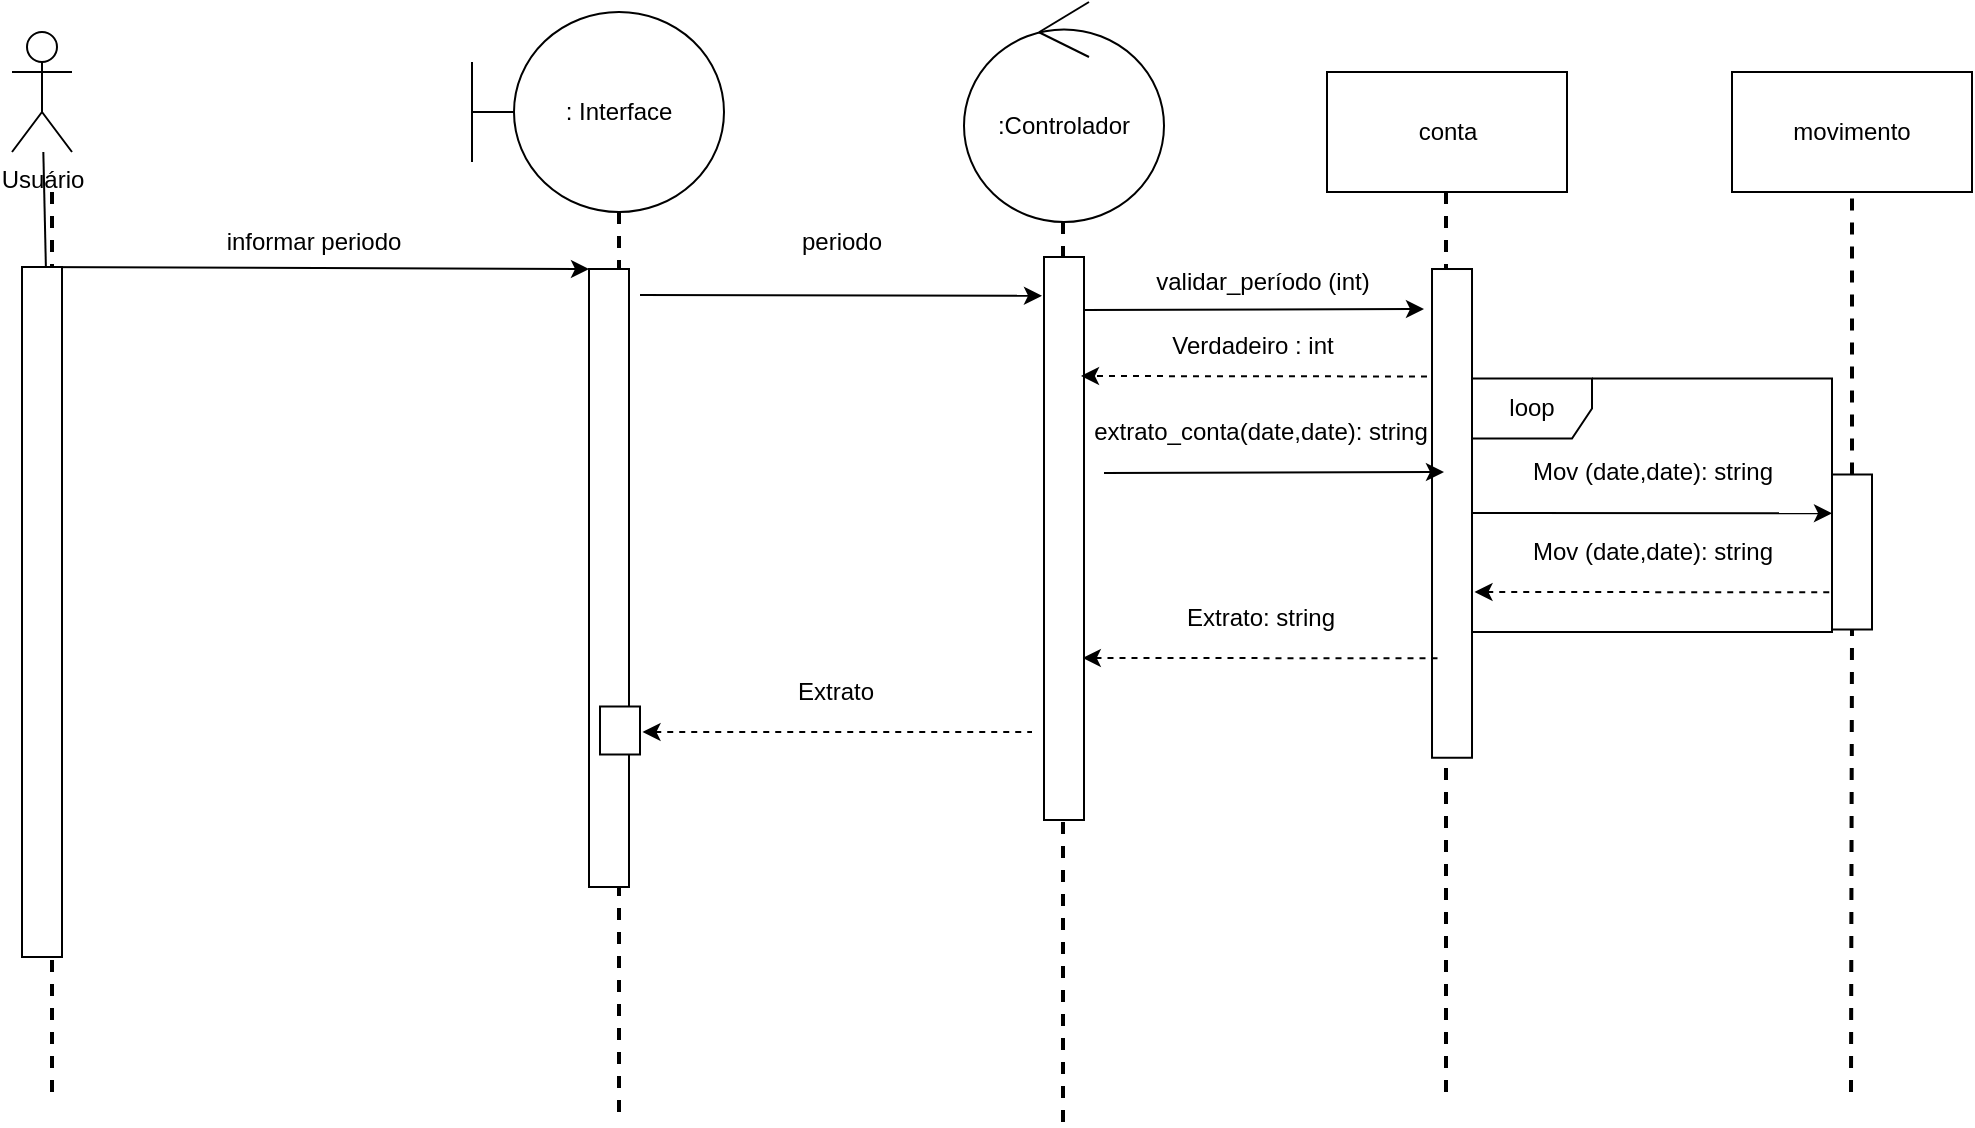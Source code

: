 <mxfile version="13.9.9" type="device"><diagram id="4KTTef5eLgTAQICwYwH0" name="Página-1"><mxGraphModel dx="1086" dy="806" grid="1" gridSize="10" guides="1" tooltips="1" connect="1" arrows="1" fold="1" page="1" pageScale="1" pageWidth="827" pageHeight="1169" math="0" shadow="0"><root><mxCell id="0"/><mxCell id="1" parent="0"/><mxCell id="IOaMLo6yAzdxlZGry62y-6" value="" style="endArrow=none;dashed=1;html=1;strokeWidth=2;" parent="1" edge="1"><mxGeometry width="50" height="50" relative="1" as="geometry"><mxPoint x="777" y="610" as="sourcePoint"/><mxPoint x="777" y="160" as="targetPoint"/></mxGeometry></mxCell><mxCell id="IOaMLo6yAzdxlZGry62y-5" value="" style="endArrow=none;dashed=1;html=1;strokeWidth=2;" parent="1" edge="1"><mxGeometry width="50" height="50" relative="1" as="geometry"><mxPoint x="585.5" y="625" as="sourcePoint"/><mxPoint x="585.5" y="175" as="targetPoint"/></mxGeometry></mxCell><mxCell id="IOaMLo6yAzdxlZGry62y-4" value="" style="endArrow=none;dashed=1;html=1;strokeWidth=2;" parent="1" edge="1"><mxGeometry width="50" height="50" relative="1" as="geometry"><mxPoint x="363.5" y="620" as="sourcePoint"/><mxPoint x="363.5" y="170" as="targetPoint"/></mxGeometry></mxCell><mxCell id="TRFu1e---wv2u3FEC_fo-1" value="Usuário" style="shape=umlActor;verticalLabelPosition=bottom;verticalAlign=top;html=1;" parent="1" vertex="1"><mxGeometry x="60" y="80" width="30" height="60" as="geometry"/></mxCell><mxCell id="TRFu1e---wv2u3FEC_fo-2" value=": Interface" style="shape=umlBoundary;whiteSpace=wrap;html=1;" parent="1" vertex="1"><mxGeometry x="290" y="70" width="126" height="100" as="geometry"/></mxCell><mxCell id="TRFu1e---wv2u3FEC_fo-5" value=":Controlador" style="ellipse;shape=umlControl;whiteSpace=wrap;html=1;" parent="1" vertex="1"><mxGeometry x="536" y="65" width="100" height="110" as="geometry"/></mxCell><mxCell id="TRFu1e---wv2u3FEC_fo-8" value="" style="endArrow=classic;html=1;exitX=0;exitY=1;exitDx=0;exitDy=0;entryX=0;entryY=1;entryDx=0;entryDy=0;" parent="1" source="TRFu1e---wv2u3FEC_fo-7" target="TRFu1e---wv2u3FEC_fo-10" edge="1"><mxGeometry width="50" height="50" relative="1" as="geometry"><mxPoint x="90" y="190" as="sourcePoint"/><mxPoint x="390" y="200" as="targetPoint"/></mxGeometry></mxCell><mxCell id="TRFu1e---wv2u3FEC_fo-9" value="" style="endArrow=none;html=1;" parent="1" target="TRFu1e---wv2u3FEC_fo-1" edge="1"><mxGeometry width="50" height="50" relative="1" as="geometry"><mxPoint x="77" y="200" as="sourcePoint"/><mxPoint x="40" y="170" as="targetPoint"/></mxGeometry></mxCell><mxCell id="TRFu1e---wv2u3FEC_fo-10" value="" style="rounded=0;whiteSpace=wrap;html=1;rotation=90;" parent="1" vertex="1"><mxGeometry x="204" y="343" width="309" height="20" as="geometry"/></mxCell><mxCell id="TRFu1e---wv2u3FEC_fo-11" value="" style="rounded=0;whiteSpace=wrap;html=1;rotation=90;" parent="1" vertex="1"><mxGeometry x="445.25" y="323.25" width="281.5" height="20" as="geometry"/></mxCell><mxCell id="TRFu1e---wv2u3FEC_fo-12" value="informar periodo" style="text;html=1;strokeColor=none;fillColor=none;align=center;verticalAlign=middle;whiteSpace=wrap;rounded=0;" parent="1" vertex="1"><mxGeometry x="116" y="175" width="190" height="20" as="geometry"/></mxCell><mxCell id="TRFu1e---wv2u3FEC_fo-14" value="conta" style="rounded=0;whiteSpace=wrap;html=1;" parent="1" vertex="1"><mxGeometry x="717.5" y="100" width="120" height="60" as="geometry"/></mxCell><mxCell id="TRFu1e---wv2u3FEC_fo-15" value="" style="endArrow=classic;html=1;exitX=0;exitY=1;exitDx=0;exitDy=0;entryX=0.069;entryY=1.05;entryDx=0;entryDy=0;entryPerimeter=0;" parent="1" target="TRFu1e---wv2u3FEC_fo-11" edge="1"><mxGeometry width="50" height="50" relative="1" as="geometry"><mxPoint x="374" y="211.5" as="sourcePoint"/><mxPoint x="570" y="215" as="targetPoint"/></mxGeometry></mxCell><mxCell id="TRFu1e---wv2u3FEC_fo-16" value="periodo" style="text;html=1;strokeColor=none;fillColor=none;align=center;verticalAlign=middle;whiteSpace=wrap;rounded=0;" parent="1" vertex="1"><mxGeometry x="430.25" y="175" width="90" height="20" as="geometry"/></mxCell><mxCell id="TRFu1e---wv2u3FEC_fo-19" value="" style="rounded=0;whiteSpace=wrap;html=1;rotation=90;" parent="1" vertex="1"><mxGeometry x="657.82" y="310.69" width="244.37" height="20" as="geometry"/></mxCell><mxCell id="TRFu1e---wv2u3FEC_fo-20" value="" style="endArrow=classic;html=1;entryX=0;entryY=1;entryDx=0;entryDy=0;" parent="1" edge="1"><mxGeometry width="50" height="50" relative="1" as="geometry"><mxPoint x="596" y="219" as="sourcePoint"/><mxPoint x="766" y="218.5" as="targetPoint"/></mxGeometry></mxCell><mxCell id="TRFu1e---wv2u3FEC_fo-21" value="validar_período (int)" style="text;html=1;strokeColor=none;fillColor=none;align=center;verticalAlign=middle;whiteSpace=wrap;rounded=0;" parent="1" vertex="1"><mxGeometry x="623.5" y="195" width="122.5" height="20" as="geometry"/></mxCell><mxCell id="TRFu1e---wv2u3FEC_fo-22" value="" style="endArrow=classic;html=1;exitX=0.5;exitY=1;exitDx=0;exitDy=0;dashed=1;" parent="1" edge="1"><mxGeometry width="50" height="50" relative="1" as="geometry"><mxPoint x="767.5" y="252.25" as="sourcePoint"/><mxPoint x="594.5" y="252" as="targetPoint"/></mxGeometry></mxCell><mxCell id="TRFu1e---wv2u3FEC_fo-23" value="Verdadeiro : int" style="text;html=1;strokeColor=none;fillColor=none;align=center;verticalAlign=middle;whiteSpace=wrap;rounded=0;" parent="1" vertex="1"><mxGeometry x="618.75" y="227.25" width="122.5" height="20" as="geometry"/></mxCell><mxCell id="TRFu1e---wv2u3FEC_fo-30" value="" style="rounded=0;whiteSpace=wrap;html=1;" parent="1" vertex="1"><mxGeometry x="354" y="417.25" width="20" height="24" as="geometry"/></mxCell><mxCell id="IOaMLo6yAzdxlZGry62y-3" value="" style="endArrow=none;dashed=1;html=1;strokeWidth=2;" parent="1" edge="1"><mxGeometry width="50" height="50" relative="1" as="geometry"><mxPoint x="80" y="610" as="sourcePoint"/><mxPoint x="80" y="160" as="targetPoint"/></mxGeometry></mxCell><mxCell id="TRFu1e---wv2u3FEC_fo-7" value="" style="rounded=0;whiteSpace=wrap;html=1;rotation=90;" parent="1" vertex="1"><mxGeometry x="-97.5" y="360" width="345" height="20" as="geometry"/></mxCell><mxCell id="IOaMLo6yAzdxlZGry62y-7" value="" style="endArrow=none;dashed=1;html=1;strokeWidth=2;entryX=0.5;entryY=1;entryDx=0;entryDy=0;" parent="1" source="IOaMLo6yAzdxlZGry62y-10" target="IOaMLo6yAzdxlZGry62y-8" edge="1"><mxGeometry width="50" height="50" relative="1" as="geometry"><mxPoint x="979.5" y="610" as="sourcePoint"/><mxPoint x="980" y="330" as="targetPoint"/></mxGeometry></mxCell><mxCell id="IOaMLo6yAzdxlZGry62y-8" value="movimento" style="rounded=0;whiteSpace=wrap;html=1;" parent="1" vertex="1"><mxGeometry x="920" y="100" width="120" height="60" as="geometry"/></mxCell><mxCell id="we-N-MylU2sjDM6B3LTe-3" value="" style="endArrow=classic;html=1;entryX=0;entryY=1;entryDx=0;entryDy=0;" parent="1" edge="1"><mxGeometry width="50" height="50" relative="1" as="geometry"><mxPoint x="606" y="300.5" as="sourcePoint"/><mxPoint x="776" y="300" as="targetPoint"/></mxGeometry></mxCell><mxCell id="we-N-MylU2sjDM6B3LTe-4" value="extrato_conta(date,date): string" style="text;html=1;strokeColor=none;fillColor=none;align=center;verticalAlign=middle;whiteSpace=wrap;rounded=0;" parent="1" vertex="1"><mxGeometry x="594.13" y="270" width="181.25" height="20" as="geometry"/></mxCell><mxCell id="IOaMLo6yAzdxlZGry62y-10" value="" style="rounded=0;whiteSpace=wrap;html=1;rotation=90;" parent="1" vertex="1"><mxGeometry x="941.25" y="330" width="77.5" height="20" as="geometry"/></mxCell><mxCell id="we-N-MylU2sjDM6B3LTe-6" value="" style="endArrow=none;dashed=1;html=1;strokeWidth=2;entryX=1;entryY=0.5;entryDx=0;entryDy=0;" parent="1" target="IOaMLo6yAzdxlZGry62y-10" edge="1"><mxGeometry width="50" height="50" relative="1" as="geometry"><mxPoint x="979.5" y="610" as="sourcePoint"/><mxPoint x="980" y="160" as="targetPoint"/></mxGeometry></mxCell><mxCell id="we-N-MylU2sjDM6B3LTe-7" value="" style="endArrow=classic;html=1;entryX=0.25;entryY=1;entryDx=0;entryDy=0;" parent="1" target="IOaMLo6yAzdxlZGry62y-10" edge="1"><mxGeometry width="50" height="50" relative="1" as="geometry"><mxPoint x="790" y="320.5" as="sourcePoint"/><mxPoint x="960" y="320" as="targetPoint"/></mxGeometry></mxCell><mxCell id="we-N-MylU2sjDM6B3LTe-8" value="Mov (date,date): string" style="text;html=1;strokeColor=none;fillColor=none;align=center;verticalAlign=middle;whiteSpace=wrap;rounded=0;" parent="1" vertex="1"><mxGeometry x="790" y="290" width="181.25" height="20" as="geometry"/></mxCell><mxCell id="we-N-MylU2sjDM6B3LTe-9" value="Mov (date,date): string" style="text;html=1;strokeColor=none;fillColor=none;align=center;verticalAlign=middle;whiteSpace=wrap;rounded=0;" parent="1" vertex="1"><mxGeometry x="790" y="330" width="181.25" height="20" as="geometry"/></mxCell><mxCell id="we-N-MylU2sjDM6B3LTe-11" value="" style="endArrow=none;html=1;entryX=0.25;entryY=1;entryDx=0;entryDy=0;startArrow=classic;startFill=1;endFill=0;dashed=1;" parent="1" edge="1"><mxGeometry width="50" height="50" relative="1" as="geometry"><mxPoint x="791.25" y="360" as="sourcePoint"/><mxPoint x="971.25" y="360.125" as="targetPoint"/></mxGeometry></mxCell><mxCell id="we-N-MylU2sjDM6B3LTe-12" value="Extrato: string" style="text;html=1;strokeColor=none;fillColor=none;align=center;verticalAlign=middle;whiteSpace=wrap;rounded=0;" parent="1" vertex="1"><mxGeometry x="594.13" y="363" width="181.25" height="20" as="geometry"/></mxCell><mxCell id="we-N-MylU2sjDM6B3LTe-13" value="" style="endArrow=none;html=1;entryX=0.25;entryY=1;entryDx=0;entryDy=0;startArrow=classic;startFill=1;endFill=0;dashed=1;" parent="1" edge="1"><mxGeometry width="50" height="50" relative="1" as="geometry"><mxPoint x="595.38" y="393" as="sourcePoint"/><mxPoint x="775.38" y="393.125" as="targetPoint"/></mxGeometry></mxCell><mxCell id="we-N-MylU2sjDM6B3LTe-14" value="Extrato" style="text;html=1;strokeColor=none;fillColor=none;align=center;verticalAlign=middle;whiteSpace=wrap;rounded=0;" parent="1" vertex="1"><mxGeometry x="374" y="400" width="196" height="20" as="geometry"/></mxCell><mxCell id="we-N-MylU2sjDM6B3LTe-15" value="" style="endArrow=none;html=1;startArrow=classic;startFill=1;endFill=0;dashed=1;" parent="1" edge="1"><mxGeometry width="50" height="50" relative="1" as="geometry"><mxPoint x="375.25" y="430" as="sourcePoint"/><mxPoint x="570" y="430" as="targetPoint"/></mxGeometry></mxCell><mxCell id="we-N-MylU2sjDM6B3LTe-17" value="loop" style="shape=umlFrame;whiteSpace=wrap;html=1;" parent="1" vertex="1"><mxGeometry x="790" y="253.25" width="180" height="126.75" as="geometry"/></mxCell></root></mxGraphModel></diagram></mxfile>